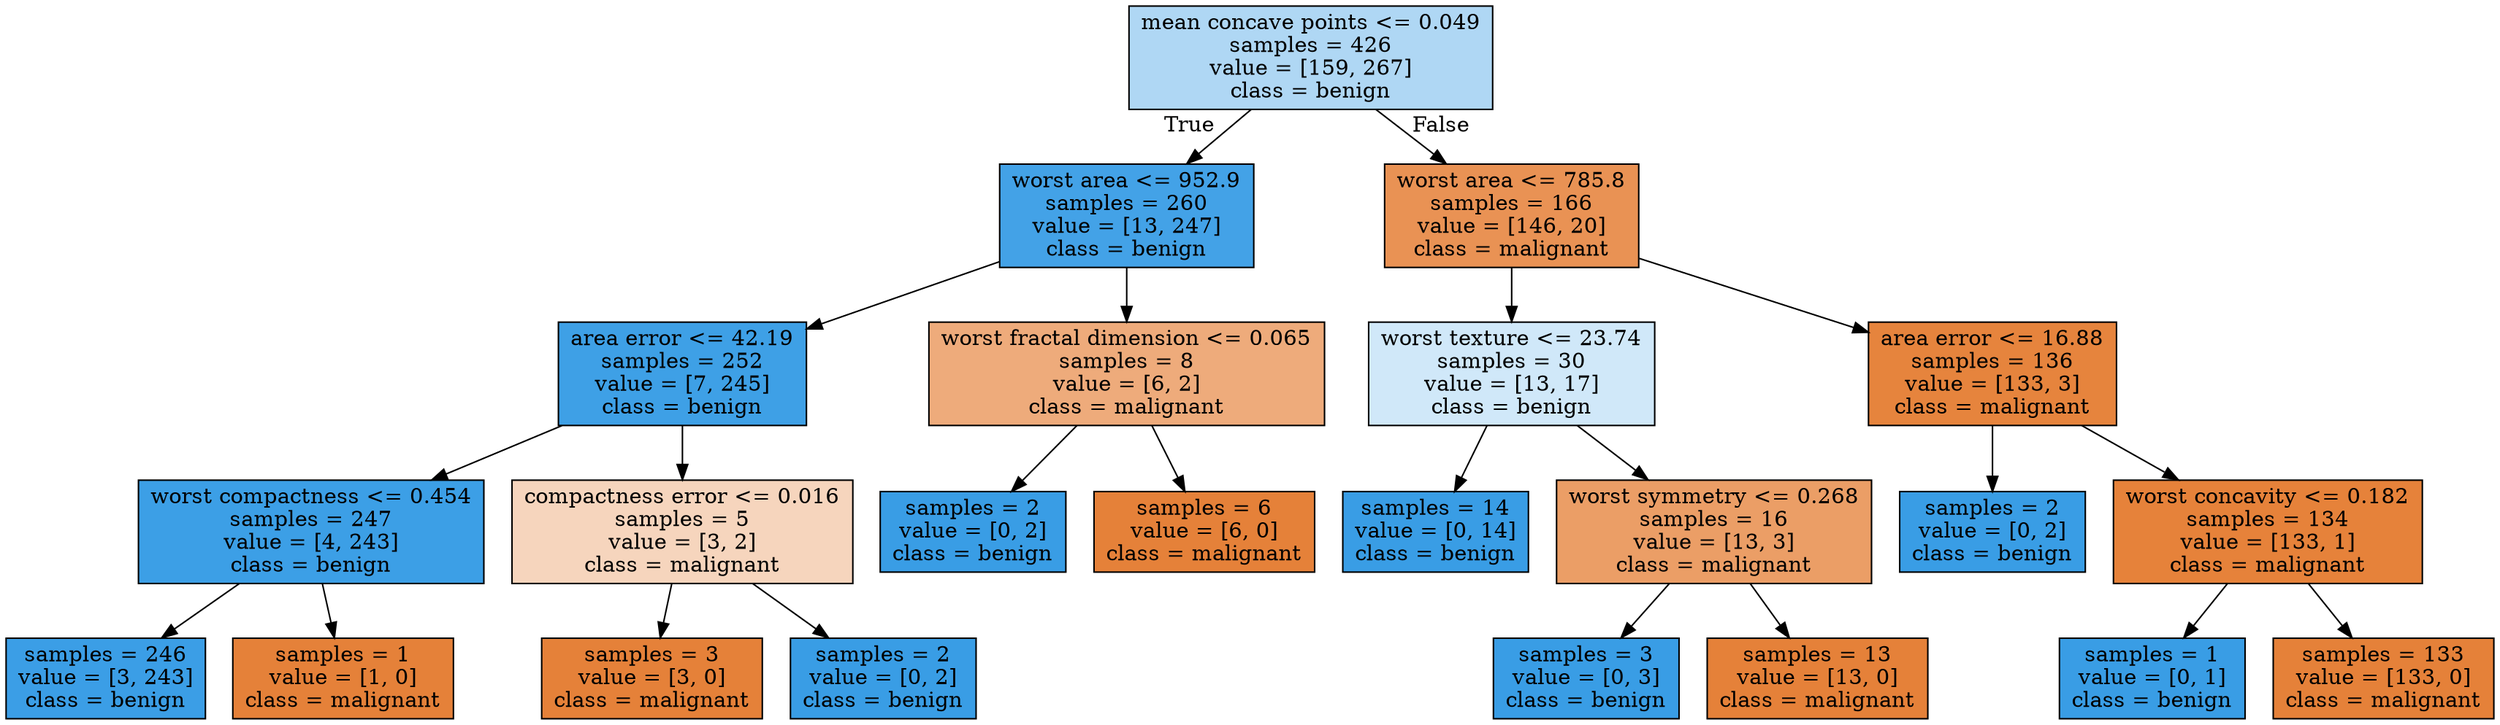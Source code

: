 digraph Tree {
node [shape=box, style="filled", color="black"] ;
0 [label="mean concave points <= 0.049\nsamples = 426\nvalue = [159, 267]\nclass = benign", fillcolor="#399de567"] ;
1 [label="worst area <= 952.9\nsamples = 260\nvalue = [13, 247]\nclass = benign", fillcolor="#399de5f2"] ;
0 -> 1 [labeldistance=2.5, labelangle=45, headlabel="True"] ;
2 [label="area error <= 42.19\nsamples = 252\nvalue = [7, 245]\nclass = benign", fillcolor="#399de5f8"] ;
1 -> 2 ;
3 [label="worst compactness <= 0.454\nsamples = 247\nvalue = [4, 243]\nclass = benign", fillcolor="#399de5fb"] ;
2 -> 3 ;
4 [label="samples = 246\nvalue = [3, 243]\nclass = benign", fillcolor="#399de5fc"] ;
3 -> 4 ;
5 [label="samples = 1\nvalue = [1, 0]\nclass = malignant", fillcolor="#e58139ff"] ;
3 -> 5 ;
6 [label="compactness error <= 0.016\nsamples = 5\nvalue = [3, 2]\nclass = malignant", fillcolor="#e5813955"] ;
2 -> 6 ;
7 [label="samples = 3\nvalue = [3, 0]\nclass = malignant", fillcolor="#e58139ff"] ;
6 -> 7 ;
8 [label="samples = 2\nvalue = [0, 2]\nclass = benign", fillcolor="#399de5ff"] ;
6 -> 8 ;
9 [label="worst fractal dimension <= 0.065\nsamples = 8\nvalue = [6, 2]\nclass = malignant", fillcolor="#e58139aa"] ;
1 -> 9 ;
10 [label="samples = 2\nvalue = [0, 2]\nclass = benign", fillcolor="#399de5ff"] ;
9 -> 10 ;
11 [label="samples = 6\nvalue = [6, 0]\nclass = malignant", fillcolor="#e58139ff"] ;
9 -> 11 ;
12 [label="worst area <= 785.8\nsamples = 166\nvalue = [146, 20]\nclass = malignant", fillcolor="#e58139dc"] ;
0 -> 12 [labeldistance=2.5, labelangle=-45, headlabel="False"] ;
13 [label="worst texture <= 23.74\nsamples = 30\nvalue = [13, 17]\nclass = benign", fillcolor="#399de53c"] ;
12 -> 13 ;
14 [label="samples = 14\nvalue = [0, 14]\nclass = benign", fillcolor="#399de5ff"] ;
13 -> 14 ;
15 [label="worst symmetry <= 0.268\nsamples = 16\nvalue = [13, 3]\nclass = malignant", fillcolor="#e58139c4"] ;
13 -> 15 ;
16 [label="samples = 3\nvalue = [0, 3]\nclass = benign", fillcolor="#399de5ff"] ;
15 -> 16 ;
17 [label="samples = 13\nvalue = [13, 0]\nclass = malignant", fillcolor="#e58139ff"] ;
15 -> 17 ;
18 [label="area error <= 16.88\nsamples = 136\nvalue = [133, 3]\nclass = malignant", fillcolor="#e58139f9"] ;
12 -> 18 ;
19 [label="samples = 2\nvalue = [0, 2]\nclass = benign", fillcolor="#399de5ff"] ;
18 -> 19 ;
20 [label="worst concavity <= 0.182\nsamples = 134\nvalue = [133, 1]\nclass = malignant", fillcolor="#e58139fd"] ;
18 -> 20 ;
21 [label="samples = 1\nvalue = [0, 1]\nclass = benign", fillcolor="#399de5ff"] ;
20 -> 21 ;
22 [label="samples = 133\nvalue = [133, 0]\nclass = malignant", fillcolor="#e58139ff"] ;
20 -> 22 ;
}